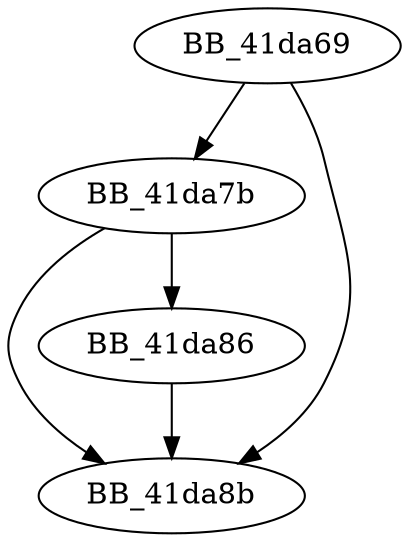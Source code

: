 DiGraph __abnormal_termination{
BB_41da69->BB_41da7b
BB_41da69->BB_41da8b
BB_41da7b->BB_41da86
BB_41da7b->BB_41da8b
BB_41da86->BB_41da8b
}

